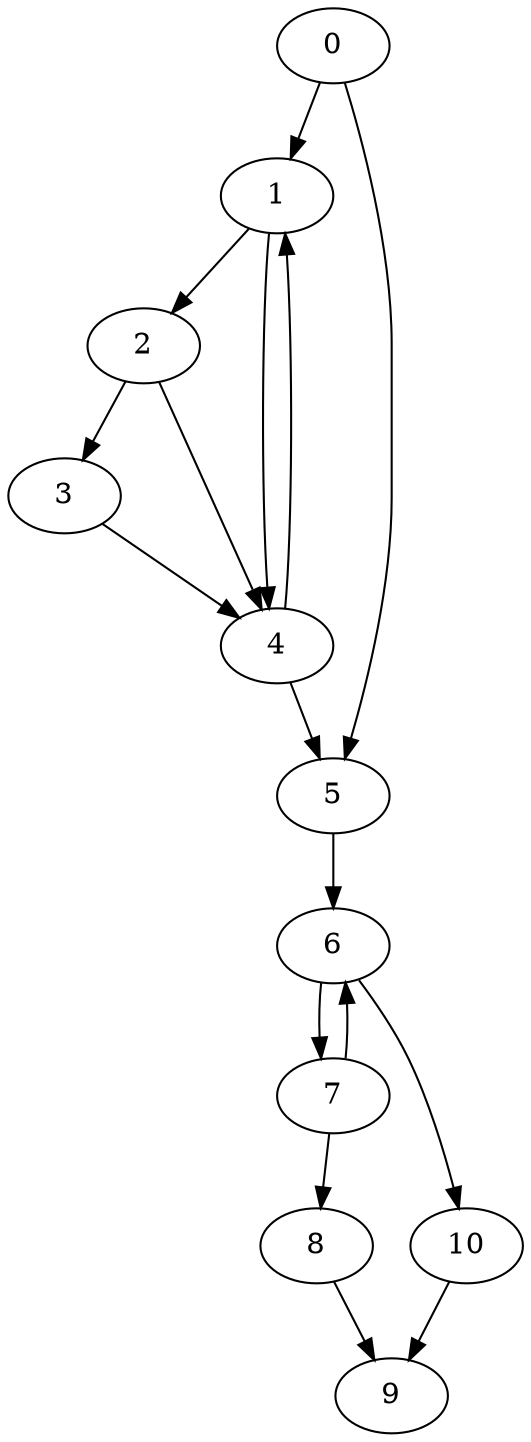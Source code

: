 digraph {
	0
	1
	2
	3
	4
	5
	6
	7
	8
	9
	10
	0 -> 1
	4 -> 1
	1 -> 2
	2 -> 3
	0 -> 5
	4 -> 5
	7 -> 8
	6 -> 10
	1 -> 4
	2 -> 4
	3 -> 4
	5 -> 6
	7 -> 6
	6 -> 7
	10 -> 9
	8 -> 9
}
